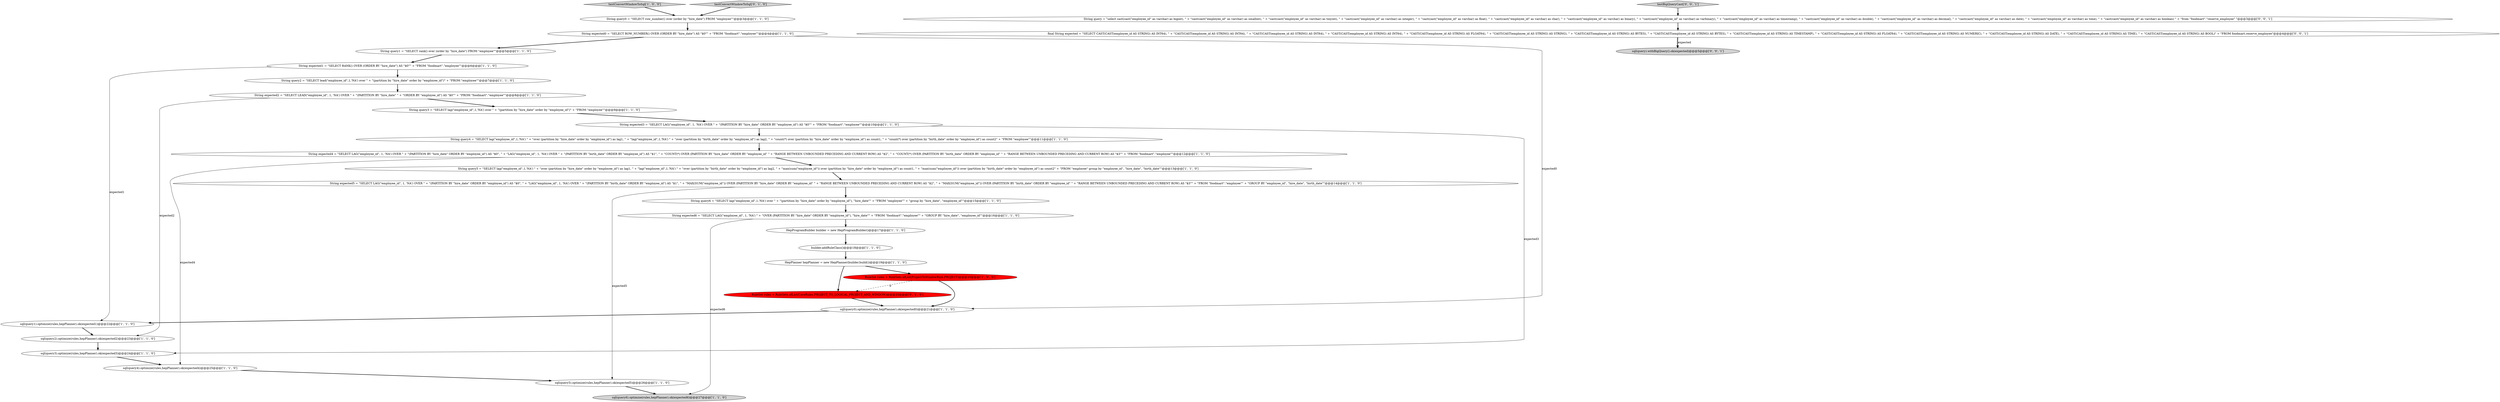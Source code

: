 digraph {
16 [style = filled, label = "sql(query4).optimize(rules,hepPlanner).ok(expected4)@@@25@@@['1', '1', '0']", fillcolor = white, shape = ellipse image = "AAA0AAABBB1BBB"];
21 [style = filled, label = "sql(query5).optimize(rules,hepPlanner).ok(expected5)@@@26@@@['1', '1', '0']", fillcolor = white, shape = ellipse image = "AAA0AAABBB1BBB"];
25 [style = filled, label = "sql(query1).optimize(rules,hepPlanner).ok(expected1)@@@22@@@['1', '1', '0']", fillcolor = white, shape = ellipse image = "AAA0AAABBB1BBB"];
23 [style = filled, label = "String query1 = \"SELECT rank() over (order by \"hire_date\") FROM \"employee\"\"@@@5@@@['1', '1', '0']", fillcolor = white, shape = ellipse image = "AAA0AAABBB1BBB"];
19 [style = filled, label = "testConvertWindowToSql['1', '0', '0']", fillcolor = lightgray, shape = diamond image = "AAA0AAABBB1BBB"];
28 [style = filled, label = "testBigQueryCast['0', '0', '1']", fillcolor = lightgray, shape = diamond image = "AAA0AAABBB3BBB"];
18 [style = filled, label = "sql(query6).optimize(rules,hepPlanner).ok(expected6)@@@27@@@['1', '1', '0']", fillcolor = lightgray, shape = ellipse image = "AAA0AAABBB1BBB"];
0 [style = filled, label = "String query6 = \"SELECT lag(\"employee_id\",1,'NA') over \" + \"(partition by \"hire_date\" order by \"employee_id\"), \"hire_date\"\" + \"FROM \"employee\"\" + \"group by \"hire_date\", \"employee_id\"\"@@@15@@@['1', '1', '0']", fillcolor = white, shape = ellipse image = "AAA0AAABBB1BBB"];
8 [style = filled, label = "String query0 = \"SELECT row_number() over (order by \"hire_date\") FROM \"employee\"\"@@@3@@@['1', '1', '0']", fillcolor = white, shape = ellipse image = "AAA0AAABBB1BBB"];
31 [style = filled, label = "String query = \"select cast(cast(\"employee_id\" as varchar) as bigint), \" + \"cast(cast(\"employee_id\" as varchar) as smallint), \" + \"cast(cast(\"employee_id\" as varchar) as tinyint), \" + \"cast(cast(\"employee_id\" as varchar) as integer), \" + \"cast(cast(\"employee_id\" as varchar) as float), \" + \"cast(cast(\"employee_id\" as varchar) as char), \" + \"cast(cast(\"employee_id\" as varchar) as binary), \" + \"cast(cast(\"employee_id\" as varchar) as varbinary), \" + \"cast(cast(\"employee_id\" as varchar) as timestamp), \" + \"cast(cast(\"employee_id\" as varchar) as double), \" + \"cast(cast(\"employee_id\" as varchar) as decimal), \" + \"cast(cast(\"employee_id\" as varchar) as date), \" + \"cast(cast(\"employee_id\" as varchar) as time), \" + \"cast(cast(\"employee_id\" as varchar) as boolean) \" + \"from \"foodmart\".\"reserve_employee\" \"@@@3@@@['0', '0', '1']", fillcolor = white, shape = ellipse image = "AAA0AAABBB3BBB"];
13 [style = filled, label = "String query4 = \"SELECT lag(\"employee_id\",1,'NA') \" + \"over (partition by \"hire_date\" order by \"employee_id\") as lag1, \" + \"lag(\"employee_id\",1,'NA') \" + \"over (partition by \"birth_date\" order by \"employee_id\") as lag2, \" + \"count(*) over (partition by \"hire_date\" order by \"employee_id\") as count1, \" + \"count(*) over (partition by \"birth_date\" order by \"employee_id\") as count2\" + \"FROM \"employee\"\"@@@11@@@['1', '1', '0']", fillcolor = white, shape = ellipse image = "AAA0AAABBB1BBB"];
1 [style = filled, label = "String expected1 = \"SELECT RANK() OVER (ORDER BY \"hire_date\") AS \"$0\"\" + \"FROM \"foodmart\".\"employee\"\"@@@6@@@['1', '1', '0']", fillcolor = white, shape = ellipse image = "AAA0AAABBB1BBB"];
10 [style = filled, label = "String expected6 = \"SELECT LAG(\"employee_id\", 1, 'NA') \" + \"OVER (PARTITION BY \"hire_date\" ORDER BY \"employee_id\"), \"hire_date\"\" + \"FROM \"foodmart\".\"employee\"\" + \"GROUP BY \"hire_date\", \"employee_id\"\"@@@16@@@['1', '1', '0']", fillcolor = white, shape = ellipse image = "AAA0AAABBB1BBB"];
26 [style = filled, label = "testConvertWindowToSql['0', '1', '0']", fillcolor = lightgray, shape = diamond image = "AAA0AAABBB2BBB"];
27 [style = filled, label = "RuleSet rules = RuleSets.ofList(CoreRules.PROJECT_TO_LOGICAL_PROJECT_AND_WINDOW)@@@20@@@['0', '1', '0']", fillcolor = red, shape = ellipse image = "AAA1AAABBB2BBB"];
22 [style = filled, label = "RuleSet rules = RuleSets.ofList(ProjectToWindowRule.PROJECT)@@@20@@@['1', '0', '0']", fillcolor = red, shape = ellipse image = "AAA1AAABBB1BBB"];
2 [style = filled, label = "String expected4 = \"SELECT LAG(\"employee_id\", 1, 'NA') OVER \" + \"(PARTITION BY \"hire_date\" ORDER BY \"employee_id\") AS \"$0\", \" + \"LAG(\"employee_id\", 1, 'NA') OVER \" + \"(PARTITION BY \"birth_date\" ORDER BY \"employee_id\") AS \"$1\", \" + \"COUNT(*) OVER (PARTITION BY \"hire_date\" ORDER BY \"employee_id\" \" + \"RANGE BETWEEN UNBOUNDED PRECEDING AND CURRENT ROW) AS \"$2\", \" + \"COUNT(*) OVER (PARTITION BY \"birth_date\" ORDER BY \"employee_id\" \" + \"RANGE BETWEEN UNBOUNDED PRECEDING AND CURRENT ROW) AS \"$3\"\" + \"FROM \"foodmart\".\"employee\"\"@@@12@@@['1', '1', '0']", fillcolor = white, shape = ellipse image = "AAA0AAABBB1BBB"];
6 [style = filled, label = "HepPlanner hepPlanner = new HepPlanner(builder.build())@@@19@@@['1', '1', '0']", fillcolor = white, shape = ellipse image = "AAA0AAABBB1BBB"];
5 [style = filled, label = "String expected5 = \"SELECT LAG(\"employee_id\", 1, 'NA') OVER \" + \"(PARTITION BY \"hire_date\" ORDER BY \"employee_id\") AS \"$0\", \" + \"LAG(\"employee_id\", 1, 'NA') OVER \" + \"(PARTITION BY \"birth_date\" ORDER BY \"employee_id\") AS \"$1\", \" + \"MAX(SUM(\"employee_id\")) OVER (PARTITION BY \"hire_date\" ORDER BY \"employee_id\" \" + \"RANGE BETWEEN UNBOUNDED PRECEDING AND CURRENT ROW) AS \"$2\", \" + \"MAX(SUM(\"employee_id\")) OVER (PARTITION BY \"birth_date\" ORDER BY \"employee_id\" \" + \"RANGE BETWEEN UNBOUNDED PRECEDING AND CURRENT ROW) AS \"$3\"\" + \"FROM \"foodmart\".\"employee\"\" + \"GROUP BY \"employee_id\", \"hire_date\", \"birth_date\"\"@@@14@@@['1', '1', '0']", fillcolor = white, shape = ellipse image = "AAA0AAABBB1BBB"];
20 [style = filled, label = "String expected2 = \"SELECT LEAD(\"employee_id\", 1, 'NA') OVER \" + \"(PARTITION BY \"hire_date\" \" + \"ORDER BY \"employee_id\") AS \"$0\"\" + \"FROM \"foodmart\".\"employee\"\"@@@8@@@['1', '1', '0']", fillcolor = white, shape = ellipse image = "AAA0AAABBB1BBB"];
24 [style = filled, label = "String expected0 = \"SELECT ROW_NUMBER() OVER (ORDER BY \"hire_date\") AS \"$0\"\" + \"FROM \"foodmart\".\"employee\"\"@@@4@@@['1', '1', '0']", fillcolor = white, shape = ellipse image = "AAA0AAABBB1BBB"];
14 [style = filled, label = "sql(query2).optimize(rules,hepPlanner).ok(expected2)@@@23@@@['1', '1', '0']", fillcolor = white, shape = ellipse image = "AAA0AAABBB1BBB"];
11 [style = filled, label = "String expected3 = \"SELECT LAG(\"employee_id\", 1, 'NA') OVER \" + \"(PARTITION BY \"hire_date\" ORDER BY \"employee_id\") AS \"$0\"\" + \"FROM \"foodmart\".\"employee\"\"@@@10@@@['1', '1', '0']", fillcolor = white, shape = ellipse image = "AAA0AAABBB1BBB"];
17 [style = filled, label = "String query5 = \"SELECT lag(\"employee_id\",1,'NA') \" + \"over (partition by \"hire_date\" order by \"employee_id\") as lag1, \" + \"lag(\"employee_id\",1,'NA') \" + \"over (partition by \"birth_date\" order by \"employee_id\") as lag2, \" + \"max(sum(\"employee_id\")) over (partition by \"hire_date\" order by \"employee_id\") as count1, \" + \"max(sum(\"employee_id\")) over (partition by \"birth_date\" order by \"employee_id\") as count2\" + \"FROM \"employee\" group by \"employee_id\", \"hire_date\", \"birth_date\"\"@@@13@@@['1', '1', '0']", fillcolor = white, shape = ellipse image = "AAA0AAABBB1BBB"];
29 [style = filled, label = "final String expected = \"SELECT CAST(CAST(employee_id AS STRING) AS INT64), \" + \"CAST(CAST(employee_id AS STRING) AS INT64), \" + \"CAST(CAST(employee_id AS STRING) AS INT64), \" + \"CAST(CAST(employee_id AS STRING) AS INT64), \" + \"CAST(CAST(employee_id AS STRING) AS FLOAT64), \" + \"CAST(CAST(employee_id AS STRING) AS STRING), \" + \"CAST(CAST(employee_id AS STRING) AS BYTES), \" + \"CAST(CAST(employee_id AS STRING) AS BYTES), \" + \"CAST(CAST(employee_id AS STRING) AS TIMESTAMP), \" + \"CAST(CAST(employee_id AS STRING) AS FLOAT64), \" + \"CAST(CAST(employee_id AS STRING) AS NUMERIC), \" + \"CAST(CAST(employee_id AS STRING) AS DATE), \" + \"CAST(CAST(employee_id AS STRING) AS TIME), \" + \"CAST(CAST(employee_id AS STRING) AS BOOL)\" + \"FROM foodmart.reserve_employee\"@@@4@@@['0', '0', '1']", fillcolor = white, shape = ellipse image = "AAA0AAABBB3BBB"];
7 [style = filled, label = "builder.addRuleClass()@@@18@@@['1', '1', '0']", fillcolor = white, shape = ellipse image = "AAA0AAABBB1BBB"];
9 [style = filled, label = "sql(query3).optimize(rules,hepPlanner).ok(expected3)@@@24@@@['1', '1', '0']", fillcolor = white, shape = ellipse image = "AAA0AAABBB1BBB"];
15 [style = filled, label = "String query3 = \"SELECT lag(\"employee_id\",1,'NA') over \" + \"(partition by \"hire_date\" order by \"employee_id\")\" + \"FROM \"employee\"\"@@@9@@@['1', '1', '0']", fillcolor = white, shape = ellipse image = "AAA0AAABBB1BBB"];
3 [style = filled, label = "HepProgramBuilder builder = new HepProgramBuilder()@@@17@@@['1', '1', '0']", fillcolor = white, shape = ellipse image = "AAA0AAABBB1BBB"];
4 [style = filled, label = "String query2 = \"SELECT lead(\"employee_id\",1,'NA') over \" + \"(partition by \"hire_date\" order by \"employee_id\")\" + \"FROM \"employee\"\"@@@7@@@['1', '1', '0']", fillcolor = white, shape = ellipse image = "AAA0AAABBB1BBB"];
30 [style = filled, label = "sql(query).withBigQuery().ok(expected)@@@5@@@['0', '0', '1']", fillcolor = lightgray, shape = ellipse image = "AAA0AAABBB3BBB"];
12 [style = filled, label = "sql(query0).optimize(rules,hepPlanner).ok(expected0)@@@21@@@['1', '1', '0']", fillcolor = white, shape = ellipse image = "AAA0AAABBB1BBB"];
2->17 [style = bold, label=""];
20->14 [style = solid, label="expected2"];
1->4 [style = bold, label=""];
17->5 [style = bold, label=""];
10->18 [style = solid, label="expected6"];
27->12 [style = bold, label=""];
29->30 [style = bold, label=""];
29->30 [style = solid, label="expected"];
6->22 [style = bold, label=""];
24->12 [style = solid, label="expected0"];
28->31 [style = bold, label=""];
2->16 [style = solid, label="expected4"];
10->3 [style = bold, label=""];
31->29 [style = bold, label=""];
26->8 [style = bold, label=""];
22->27 [style = dashed, label="0"];
25->14 [style = bold, label=""];
9->16 [style = bold, label=""];
21->18 [style = bold, label=""];
19->8 [style = bold, label=""];
6->27 [style = bold, label=""];
5->21 [style = solid, label="expected5"];
0->10 [style = bold, label=""];
15->11 [style = bold, label=""];
5->0 [style = bold, label=""];
3->7 [style = bold, label=""];
22->12 [style = bold, label=""];
12->25 [style = bold, label=""];
16->21 [style = bold, label=""];
1->25 [style = solid, label="expected1"];
11->13 [style = bold, label=""];
7->6 [style = bold, label=""];
4->20 [style = bold, label=""];
11->9 [style = solid, label="expected3"];
23->1 [style = bold, label=""];
14->9 [style = bold, label=""];
20->15 [style = bold, label=""];
13->2 [style = bold, label=""];
24->23 [style = bold, label=""];
8->24 [style = bold, label=""];
}
